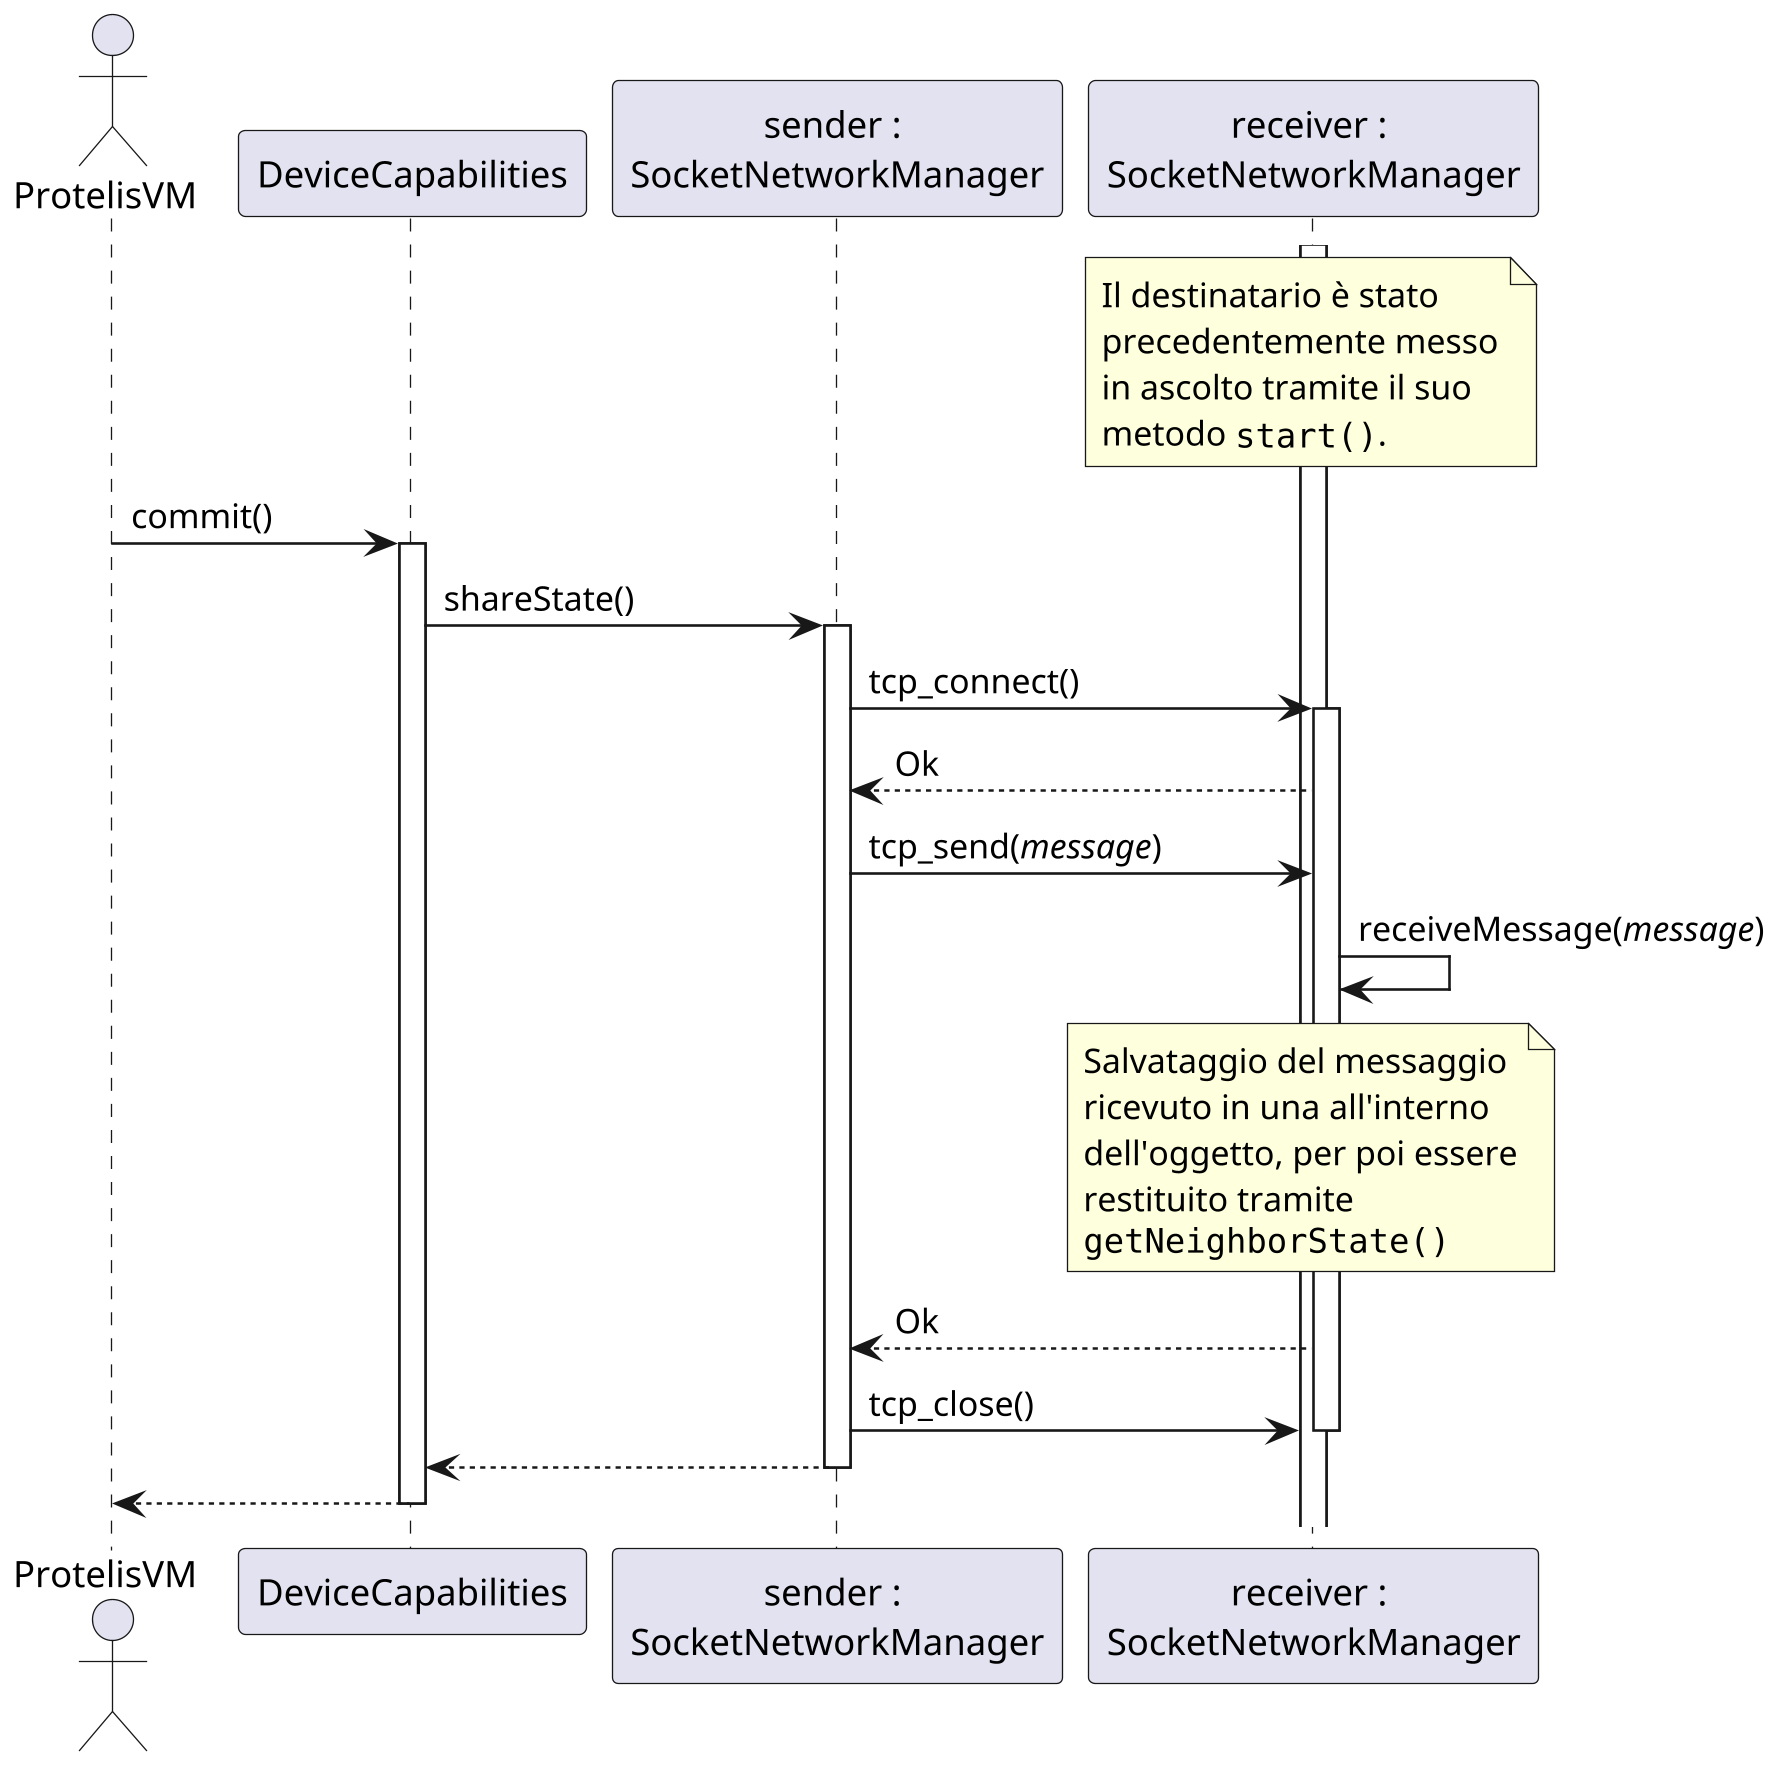 @startuml

skinparam dpi 250
actor ProtelisVM as PVM order 10
participant DeviceCapabilities as DC order 20
participant "sender : \nSocketNetworkManager" as SND order 30
participant "receiver : \nSocketNetworkManager" as REC order 40

actor PVM

activate REC
note over REC
Il destinatario è stato
precedentemente messo
in ascolto tramite il suo
metodo ""start()"".
end note

actor PVM
PVM -> DC : commit()
activate DC

DC -> SND : shareState()
activate SND

SND -> REC : tcp_connect()
activate REC
REC --> SND : Ok

SND -> REC : tcp_send(//message//)
REC -> REC : receiveMessage(//message//)
note over REC
Salvataggio del messaggio
ricevuto in una all'interno
dell'oggetto, per poi essere
restituito tramite
""getNeighborState()""
end note
REC --> SND : Ok

SND -> REC : tcp_close()
deactivate REC

DC <-- SND
deactivate SND

PVM <-- DC
deactivate DC


@enduml